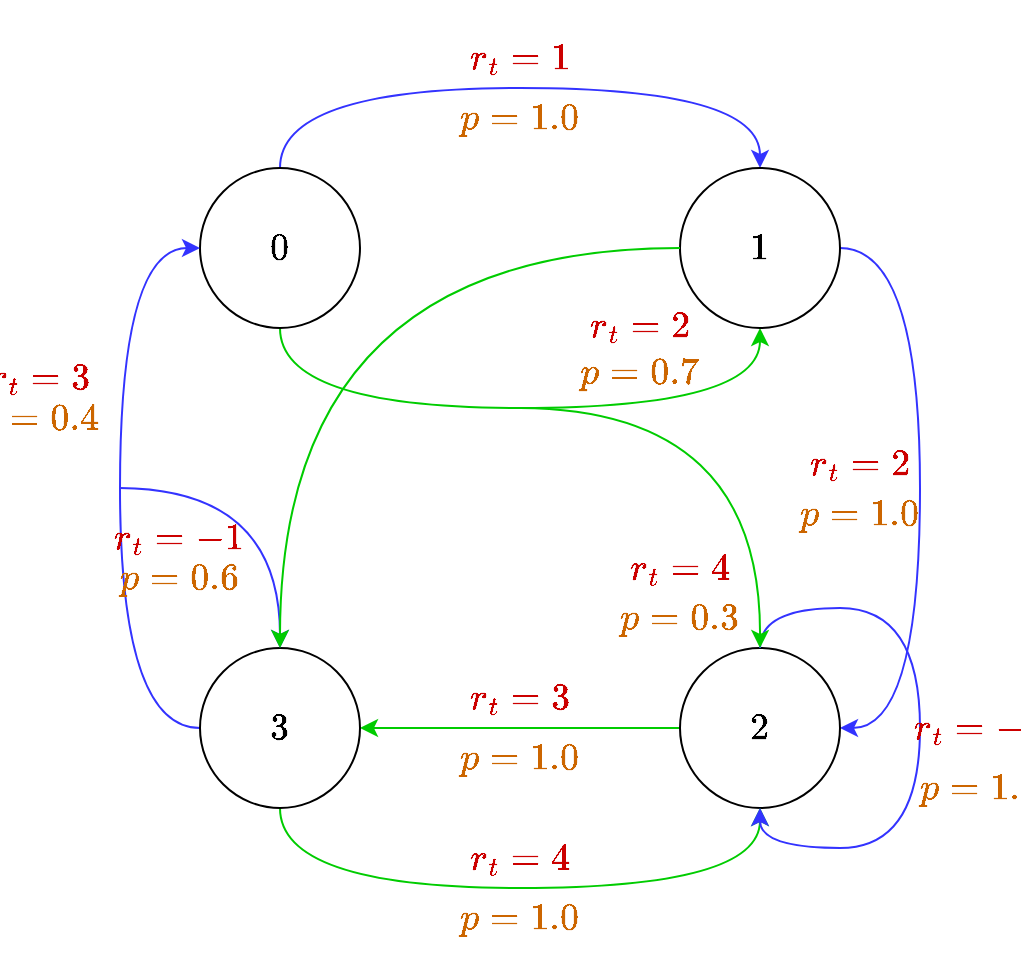 <mxfile version="10.6.7" type="device"><diagram id="HSeTKRgi9B1MOaEuJwo-" name="Page-1"><mxGraphModel dx="918" dy="6578" grid="1" gridSize="10" guides="1" tooltips="1" connect="1" arrows="1" fold="1" page="1" pageScale="1" pageWidth="1200" pageHeight="6000" math="1" shadow="0"><root><mxCell id="0"/><mxCell id="1" parent="0"/><mxCell id="5TrVRTxbu1pX_u_RHuh5-13" style="edgeStyle=orthogonalEdgeStyle;rounded=0;orthogonalLoop=1;jettySize=auto;html=1;exitX=0.5;exitY=0;exitDx=0;exitDy=0;entryX=0.5;entryY=0;entryDx=0;entryDy=0;fontSize=16;curved=1;strokeColor=#3333FF;" parent="1" source="5TrVRTxbu1pX_u_RHuh5-1" target="5TrVRTxbu1pX_u_RHuh5-2" edge="1"><mxGeometry relative="1" as="geometry"><Array as="points"><mxPoint x="160"/><mxPoint x="400"/></Array></mxGeometry></mxCell><mxCell id="5TrVRTxbu1pX_u_RHuh5-14" style="edgeStyle=orthogonalEdgeStyle;curved=1;rounded=0;orthogonalLoop=1;jettySize=auto;html=1;entryX=0.5;entryY=1;entryDx=0;entryDy=0;fontSize=16;exitX=0.5;exitY=1;exitDx=0;exitDy=0;strokeColor=#00CC00;" parent="1" source="5TrVRTxbu1pX_u_RHuh5-1" target="5TrVRTxbu1pX_u_RHuh5-2" edge="1"><mxGeometry relative="1" as="geometry"><Array as="points"><mxPoint x="160" y="160"/><mxPoint x="400" y="160"/></Array></mxGeometry></mxCell><mxCell id="5TrVRTxbu1pX_u_RHuh5-1" value="$$0$$" style="ellipse;whiteSpace=wrap;html=1;aspect=fixed;fontSize=16;" parent="1" vertex="1"><mxGeometry x="120" y="40" width="80" height="80" as="geometry"/></mxCell><mxCell id="5TrVRTxbu1pX_u_RHuh5-16" style="edgeStyle=orthogonalEdgeStyle;curved=1;rounded=0;orthogonalLoop=1;jettySize=auto;html=1;entryX=1;entryY=0.5;entryDx=0;entryDy=0;fontSize=16;exitX=1;exitY=0.5;exitDx=0;exitDy=0;strokeColor=#3333FF;" parent="1" source="5TrVRTxbu1pX_u_RHuh5-2" target="5TrVRTxbu1pX_u_RHuh5-3" edge="1"><mxGeometry relative="1" as="geometry"><Array as="points"><mxPoint x="480" y="80"/><mxPoint x="480" y="320"/></Array></mxGeometry></mxCell><mxCell id="5TrVRTxbu1pX_u_RHuh5-2" value="$$1$$" style="ellipse;whiteSpace=wrap;html=1;aspect=fixed;fontSize=16;" parent="1" vertex="1"><mxGeometry x="360" y="40" width="80" height="80" as="geometry"/></mxCell><mxCell id="5TrVRTxbu1pX_u_RHuh5-25" style="edgeStyle=orthogonalEdgeStyle;curved=1;rounded=0;orthogonalLoop=1;jettySize=auto;html=1;exitX=0;exitY=0.5;exitDx=0;exitDy=0;entryX=1;entryY=0.5;entryDx=0;entryDy=0;fontSize=16;strokeColor=#00CC00;" parent="1" source="5TrVRTxbu1pX_u_RHuh5-3" target="5TrVRTxbu1pX_u_RHuh5-4" edge="1"><mxGeometry relative="1" as="geometry"/></mxCell><mxCell id="5TrVRTxbu1pX_u_RHuh5-3" value="$$2$$" style="ellipse;whiteSpace=wrap;html=1;aspect=fixed;fontSize=16;" parent="1" vertex="1"><mxGeometry x="360" y="280" width="80" height="80" as="geometry"/></mxCell><mxCell id="5TrVRTxbu1pX_u_RHuh5-26" style="edgeStyle=orthogonalEdgeStyle;curved=1;rounded=0;orthogonalLoop=1;jettySize=auto;html=1;exitX=0;exitY=0.5;exitDx=0;exitDy=0;entryX=0;entryY=0.5;entryDx=0;entryDy=0;fontSize=16;strokeColor=#3333FF;" parent="1" source="5TrVRTxbu1pX_u_RHuh5-4" target="5TrVRTxbu1pX_u_RHuh5-1" edge="1"><mxGeometry relative="1" as="geometry"><Array as="points"><mxPoint x="80" y="320"/><mxPoint x="80" y="80"/></Array></mxGeometry></mxCell><mxCell id="5TrVRTxbu1pX_u_RHuh5-28" style="edgeStyle=orthogonalEdgeStyle;curved=1;rounded=0;orthogonalLoop=1;jettySize=auto;html=1;entryX=0.5;entryY=1;entryDx=0;entryDy=0;fontSize=16;exitX=0.5;exitY=1;exitDx=0;exitDy=0;strokeColor=#00CC00;" parent="1" source="5TrVRTxbu1pX_u_RHuh5-4" target="5TrVRTxbu1pX_u_RHuh5-3" edge="1"><mxGeometry relative="1" as="geometry"><Array as="points"><mxPoint x="160" y="400"/><mxPoint x="400" y="400"/></Array></mxGeometry></mxCell><mxCell id="5TrVRTxbu1pX_u_RHuh5-4" value="$$3$$" style="ellipse;whiteSpace=wrap;html=1;aspect=fixed;fontSize=16;" parent="1" vertex="1"><mxGeometry x="120" y="280" width="80" height="80" as="geometry"/></mxCell><mxCell id="5TrVRTxbu1pX_u_RHuh5-24" style="edgeStyle=orthogonalEdgeStyle;curved=1;rounded=0;orthogonalLoop=1;jettySize=auto;html=1;exitX=0.5;exitY=0;exitDx=0;exitDy=0;entryX=0.5;entryY=1;entryDx=0;entryDy=0;fontSize=16;strokeColor=#3333FF;" parent="1" source="5TrVRTxbu1pX_u_RHuh5-3" target="5TrVRTxbu1pX_u_RHuh5-3" edge="1"><mxGeometry relative="1" as="geometry"><Array as="points"><mxPoint x="400" y="260"/><mxPoint x="480" y="260"/><mxPoint x="480" y="380"/><mxPoint x="400" y="380"/></Array></mxGeometry></mxCell><mxCell id="5TrVRTxbu1pX_u_RHuh5-29" value="" style="endArrow=classic;html=1;strokeColor=#00CC00;fontSize=16;edgeStyle=orthogonalEdgeStyle;curved=1;" parent="1" edge="1"><mxGeometry width="50" height="50" relative="1" as="geometry"><mxPoint x="280" y="160" as="sourcePoint"/><mxPoint x="400" y="280" as="targetPoint"/></mxGeometry></mxCell><mxCell id="5TrVRTxbu1pX_u_RHuh5-30" value="" style="endArrow=classic;html=1;strokeColor=#3333FF;fontSize=16;entryX=0.5;entryY=0;entryDx=0;entryDy=0;edgeStyle=orthogonalEdgeStyle;curved=1;" parent="1" target="5TrVRTxbu1pX_u_RHuh5-4" edge="1"><mxGeometry width="50" height="50" relative="1" as="geometry"><mxPoint x="80" y="200" as="sourcePoint"/><mxPoint x="130" y="420" as="targetPoint"/></mxGeometry></mxCell><mxCell id="5TrVRTxbu1pX_u_RHuh5-19" style="edgeStyle=orthogonalEdgeStyle;curved=1;rounded=0;orthogonalLoop=1;jettySize=auto;html=1;exitX=0;exitY=0.5;exitDx=0;exitDy=0;entryX=0.5;entryY=0;entryDx=0;entryDy=0;fontSize=16;strokeColor=#00CC00;" parent="1" source="5TrVRTxbu1pX_u_RHuh5-2" target="5TrVRTxbu1pX_u_RHuh5-4" edge="1"><mxGeometry relative="1" as="geometry"/></mxCell><mxCell id="5TrVRTxbu1pX_u_RHuh5-36" value="&lt;font style=&quot;font-size: 16px;&quot; color=&quot;#CC0000&quot;&gt;$$r_t = 3$$&lt;/font&gt;" style="text;html=1;strokeColor=none;fillColor=none;align=center;verticalAlign=middle;whiteSpace=wrap;rounded=0;fontSize=16;" parent="1" vertex="1"><mxGeometry x="20" y="130" width="40" height="30" as="geometry"/></mxCell><mxCell id="5TrVRTxbu1pX_u_RHuh5-45" value="&lt;font style=&quot;font-size: 16px;&quot; color=&quot;#CC0000&quot;&gt;$$r_t = -1$$&lt;/font&gt;" style="text;html=1;strokeColor=none;fillColor=none;align=center;verticalAlign=middle;whiteSpace=wrap;rounded=0;fontSize=16;" parent="1" vertex="1"><mxGeometry x="90" y="210" width="40" height="30" as="geometry"/></mxCell><mxCell id="5TrVRTxbu1pX_u_RHuh5-46" value="&lt;font style=&quot;font-size: 16px;&quot; color=&quot;#CC0000&quot;&gt;$$r_t = 1$$&lt;/font&gt;" style="text;html=1;strokeColor=none;fillColor=none;align=center;verticalAlign=middle;whiteSpace=wrap;rounded=0;fontSize=16;" parent="1" vertex="1"><mxGeometry x="260" y="-30" width="40" height="30" as="geometry"/></mxCell><mxCell id="5TrVRTxbu1pX_u_RHuh5-47" value="&lt;font style=&quot;font-size: 16px;&quot; color=&quot;#CC0000&quot;&gt;$$r_t = 2$$&lt;/font&gt;" style="text;html=1;strokeColor=none;fillColor=none;align=center;verticalAlign=middle;whiteSpace=wrap;rounded=0;fontSize=16;" parent="1" vertex="1"><mxGeometry x="320" y="104" width="40" height="30" as="geometry"/></mxCell><mxCell id="5TrVRTxbu1pX_u_RHuh5-48" value="&lt;font style=&quot;font-size: 16px;&quot; color=&quot;#CC0000&quot;&gt;$$r_t = 4$$&lt;/font&gt;" style="text;html=1;strokeColor=none;fillColor=none;align=center;verticalAlign=middle;whiteSpace=wrap;rounded=0;fontSize=16;" parent="1" vertex="1"><mxGeometry x="340" y="225" width="40" height="30" as="geometry"/></mxCell><mxCell id="5TrVRTxbu1pX_u_RHuh5-49" value="&lt;font style=&quot;font-size: 16px;&quot; color=&quot;#CC0000&quot;&gt;$$r_t = 2$$&lt;/font&gt;" style="text;html=1;strokeColor=none;fillColor=none;align=center;verticalAlign=middle;whiteSpace=wrap;rounded=0;fontSize=16;" parent="1" vertex="1"><mxGeometry x="430" y="172.5" width="40" height="30" as="geometry"/></mxCell><mxCell id="5TrVRTxbu1pX_u_RHuh5-50" value="&lt;font style=&quot;font-size: 16px;&quot; color=&quot;#CC0000&quot;&gt;$$r_t = -1$$&lt;/font&gt;" style="text;html=1;strokeColor=none;fillColor=none;align=center;verticalAlign=middle;whiteSpace=wrap;rounded=0;fontSize=16;" parent="1" vertex="1"><mxGeometry x="490" y="305" width="40" height="30" as="geometry"/></mxCell><mxCell id="5TrVRTxbu1pX_u_RHuh5-51" value="&lt;font style=&quot;font-size: 16px;&quot; color=&quot;#CC0000&quot;&gt;$$r_t = 3$$&lt;/font&gt;" style="text;html=1;strokeColor=none;fillColor=none;align=center;verticalAlign=middle;whiteSpace=wrap;rounded=0;fontSize=16;" parent="1" vertex="1"><mxGeometry x="260" y="290" width="40" height="30" as="geometry"/></mxCell><mxCell id="5TrVRTxbu1pX_u_RHuh5-52" value="&lt;font style=&quot;font-size: 16px;&quot; color=&quot;#CC0000&quot;&gt;$$r_t = 4$$&lt;/font&gt;" style="text;html=1;strokeColor=none;fillColor=none;align=center;verticalAlign=middle;whiteSpace=wrap;rounded=0;fontSize=16;" parent="1" vertex="1"><mxGeometry x="260" y="370" width="40" height="30" as="geometry"/></mxCell><mxCell id="5TrVRTxbu1pX_u_RHuh5-54" value="&lt;font style=&quot;font-size: 16px;&quot;&gt;$$p = 0.4$$&lt;/font&gt;" style="text;html=1;strokeColor=none;fillColor=none;align=center;verticalAlign=middle;whiteSpace=wrap;rounded=0;fontSize=16;fontColor=#CC6600;" parent="1" vertex="1"><mxGeometry x="20" y="150" width="40" height="30" as="geometry"/></mxCell><mxCell id="5TrVRTxbu1pX_u_RHuh5-55" value="&lt;font style=&quot;font-size: 16px;&quot;&gt;$$p = 0.6$$&lt;/font&gt;" style="text;html=1;strokeColor=none;fillColor=none;align=center;verticalAlign=middle;whiteSpace=wrap;rounded=0;fontSize=16;fontColor=#CC6600;" parent="1" vertex="1"><mxGeometry x="90" y="230" width="40" height="30" as="geometry"/></mxCell><mxCell id="5TrVRTxbu1pX_u_RHuh5-59" value="&lt;font style=&quot;font-size: 16px;&quot;&gt;$$p = 1.0$$&lt;/font&gt;" style="text;html=1;strokeColor=none;fillColor=none;align=center;verticalAlign=middle;whiteSpace=wrap;rounded=0;fontSize=16;fontColor=#CC6600;" parent="1" vertex="1"><mxGeometry x="260" width="40" height="30" as="geometry"/></mxCell><mxCell id="5TrVRTxbu1pX_u_RHuh5-60" value="&lt;font style=&quot;font-size: 16px;&quot;&gt;$$p = 1.0$$&lt;/font&gt;" style="text;html=1;strokeColor=none;fillColor=none;align=center;verticalAlign=middle;whiteSpace=wrap;rounded=0;fontSize=16;fontColor=#CC6600;" parent="1" vertex="1"><mxGeometry x="430" y="197.5" width="40" height="30" as="geometry"/></mxCell><mxCell id="5TrVRTxbu1pX_u_RHuh5-61" value="&lt;font style=&quot;font-size: 16px;&quot;&gt;$$p = 1.0$$&lt;/font&gt;" style="text;html=1;strokeColor=none;fillColor=none;align=center;verticalAlign=middle;whiteSpace=wrap;rounded=0;fontSize=16;fontColor=#CC6600;" parent="1" vertex="1"><mxGeometry x="490" y="335" width="40" height="30" as="geometry"/></mxCell><mxCell id="5TrVRTxbu1pX_u_RHuh5-62" value="&lt;font style=&quot;font-size: 16px;&quot;&gt;$$p = 1.0$$&lt;/font&gt;" style="text;html=1;strokeColor=none;fillColor=none;align=center;verticalAlign=middle;whiteSpace=wrap;rounded=0;fontSize=16;fontColor=#CC6600;" parent="1" vertex="1"><mxGeometry x="260" y="320" width="40" height="30" as="geometry"/></mxCell><mxCell id="5TrVRTxbu1pX_u_RHuh5-63" value="&lt;font style=&quot;font-size: 16px;&quot;&gt;$$p = 1.0$$&lt;/font&gt;" style="text;html=1;strokeColor=none;fillColor=none;align=center;verticalAlign=middle;whiteSpace=wrap;rounded=0;fontSize=16;fontColor=#CC6600;" parent="1" vertex="1"><mxGeometry x="260" y="400" width="40" height="30" as="geometry"/></mxCell><mxCell id="5TrVRTxbu1pX_u_RHuh5-64" value="&lt;font style=&quot;font-size: 16px;&quot;&gt;$$p = 0.7$$&lt;/font&gt;" style="text;html=1;strokeColor=none;fillColor=none;align=center;verticalAlign=middle;whiteSpace=wrap;rounded=0;fontSize=16;fontColor=#CC6600;" parent="1" vertex="1"><mxGeometry x="320" y="126.5" width="40" height="30" as="geometry"/></mxCell><mxCell id="5TrVRTxbu1pX_u_RHuh5-65" value="&lt;font style=&quot;font-size: 16px;&quot;&gt;$$p = 0.3$$&lt;/font&gt;" style="text;html=1;strokeColor=none;fillColor=none;align=center;verticalAlign=middle;whiteSpace=wrap;rounded=0;fontSize=16;fontColor=#CC6600;" parent="1" vertex="1"><mxGeometry x="340" y="250" width="40" height="30" as="geometry"/></mxCell></root></mxGraphModel></diagram></mxfile>